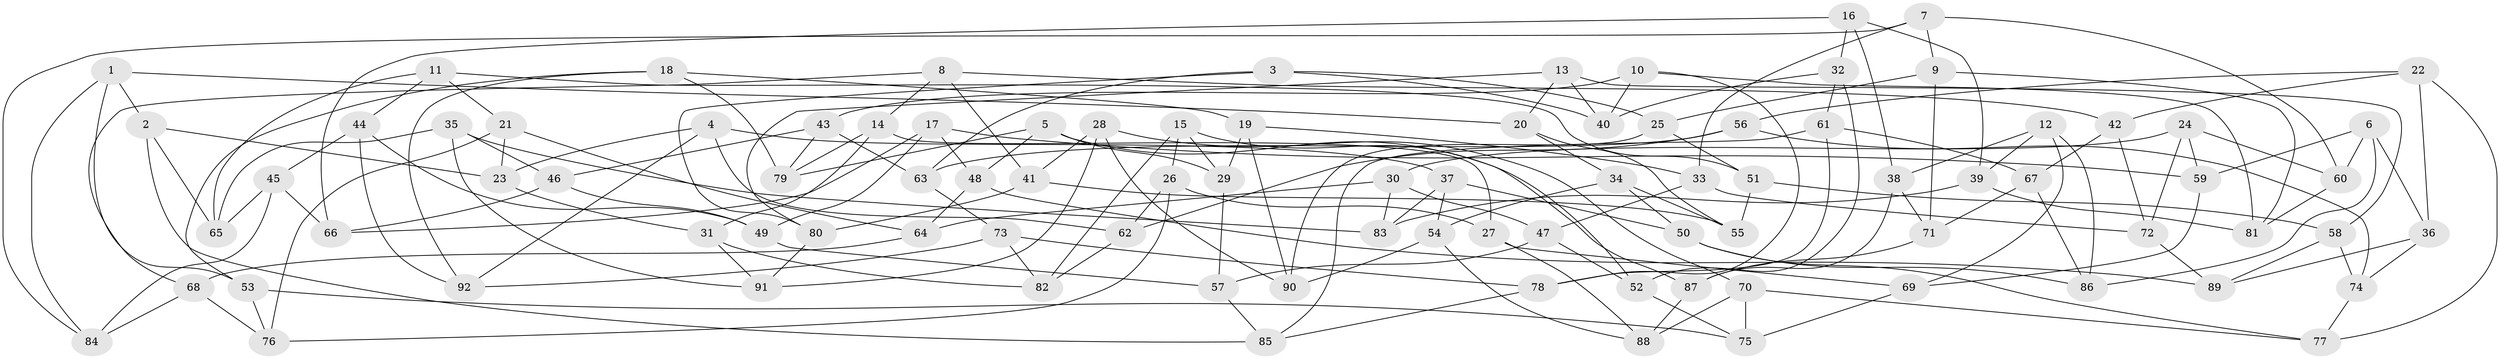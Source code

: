 // coarse degree distribution, {4: 0.3333333333333333, 3: 0.14814814814814814, 5: 0.07407407407407407, 2: 0.037037037037037035, 6: 0.18518518518518517, 7: 0.1111111111111111, 10: 0.037037037037037035, 12: 0.037037037037037035, 13: 0.037037037037037035}
// Generated by graph-tools (version 1.1) at 2025/01/03/04/25 22:01:54]
// undirected, 92 vertices, 184 edges
graph export_dot {
graph [start="1"]
  node [color=gray90,style=filled];
  1;
  2;
  3;
  4;
  5;
  6;
  7;
  8;
  9;
  10;
  11;
  12;
  13;
  14;
  15;
  16;
  17;
  18;
  19;
  20;
  21;
  22;
  23;
  24;
  25;
  26;
  27;
  28;
  29;
  30;
  31;
  32;
  33;
  34;
  35;
  36;
  37;
  38;
  39;
  40;
  41;
  42;
  43;
  44;
  45;
  46;
  47;
  48;
  49;
  50;
  51;
  52;
  53;
  54;
  55;
  56;
  57;
  58;
  59;
  60;
  61;
  62;
  63;
  64;
  65;
  66;
  67;
  68;
  69;
  70;
  71;
  72;
  73;
  74;
  75;
  76;
  77;
  78;
  79;
  80;
  81;
  82;
  83;
  84;
  85;
  86;
  87;
  88;
  89;
  90;
  91;
  92;
  1 -- 20;
  1 -- 84;
  1 -- 53;
  1 -- 2;
  2 -- 65;
  2 -- 85;
  2 -- 23;
  3 -- 40;
  3 -- 25;
  3 -- 63;
  3 -- 80;
  4 -- 92;
  4 -- 62;
  4 -- 37;
  4 -- 23;
  5 -- 29;
  5 -- 79;
  5 -- 87;
  5 -- 48;
  6 -- 60;
  6 -- 86;
  6 -- 59;
  6 -- 36;
  7 -- 84;
  7 -- 33;
  7 -- 9;
  7 -- 60;
  8 -- 41;
  8 -- 42;
  8 -- 68;
  8 -- 14;
  9 -- 81;
  9 -- 25;
  9 -- 71;
  10 -- 81;
  10 -- 43;
  10 -- 78;
  10 -- 40;
  11 -- 65;
  11 -- 44;
  11 -- 51;
  11 -- 21;
  12 -- 69;
  12 -- 38;
  12 -- 39;
  12 -- 86;
  13 -- 20;
  13 -- 58;
  13 -- 80;
  13 -- 40;
  14 -- 31;
  14 -- 27;
  14 -- 79;
  15 -- 52;
  15 -- 82;
  15 -- 29;
  15 -- 26;
  16 -- 32;
  16 -- 39;
  16 -- 38;
  16 -- 66;
  17 -- 66;
  17 -- 59;
  17 -- 49;
  17 -- 48;
  18 -- 79;
  18 -- 19;
  18 -- 92;
  18 -- 53;
  19 -- 90;
  19 -- 29;
  19 -- 33;
  20 -- 55;
  20 -- 34;
  21 -- 76;
  21 -- 23;
  21 -- 64;
  22 -- 77;
  22 -- 56;
  22 -- 42;
  22 -- 36;
  23 -- 31;
  24 -- 72;
  24 -- 59;
  24 -- 30;
  24 -- 60;
  25 -- 90;
  25 -- 51;
  26 -- 76;
  26 -- 62;
  26 -- 27;
  27 -- 88;
  27 -- 69;
  28 -- 91;
  28 -- 90;
  28 -- 70;
  28 -- 41;
  29 -- 57;
  30 -- 83;
  30 -- 64;
  30 -- 47;
  31 -- 91;
  31 -- 82;
  32 -- 40;
  32 -- 52;
  32 -- 61;
  33 -- 72;
  33 -- 47;
  34 -- 50;
  34 -- 55;
  34 -- 54;
  35 -- 65;
  35 -- 46;
  35 -- 91;
  35 -- 83;
  36 -- 74;
  36 -- 89;
  37 -- 50;
  37 -- 54;
  37 -- 83;
  38 -- 71;
  38 -- 87;
  39 -- 81;
  39 -- 83;
  41 -- 55;
  41 -- 80;
  42 -- 67;
  42 -- 72;
  43 -- 79;
  43 -- 63;
  43 -- 46;
  44 -- 92;
  44 -- 49;
  44 -- 45;
  45 -- 66;
  45 -- 84;
  45 -- 65;
  46 -- 66;
  46 -- 49;
  47 -- 57;
  47 -- 52;
  48 -- 89;
  48 -- 64;
  49 -- 57;
  50 -- 77;
  50 -- 86;
  51 -- 55;
  51 -- 58;
  52 -- 75;
  53 -- 75;
  53 -- 76;
  54 -- 88;
  54 -- 90;
  56 -- 74;
  56 -- 62;
  56 -- 63;
  57 -- 85;
  58 -- 74;
  58 -- 89;
  59 -- 69;
  60 -- 81;
  61 -- 67;
  61 -- 78;
  61 -- 85;
  62 -- 82;
  63 -- 73;
  64 -- 68;
  67 -- 71;
  67 -- 86;
  68 -- 84;
  68 -- 76;
  69 -- 75;
  70 -- 75;
  70 -- 88;
  70 -- 77;
  71 -- 87;
  72 -- 89;
  73 -- 92;
  73 -- 78;
  73 -- 82;
  74 -- 77;
  78 -- 85;
  80 -- 91;
  87 -- 88;
}
